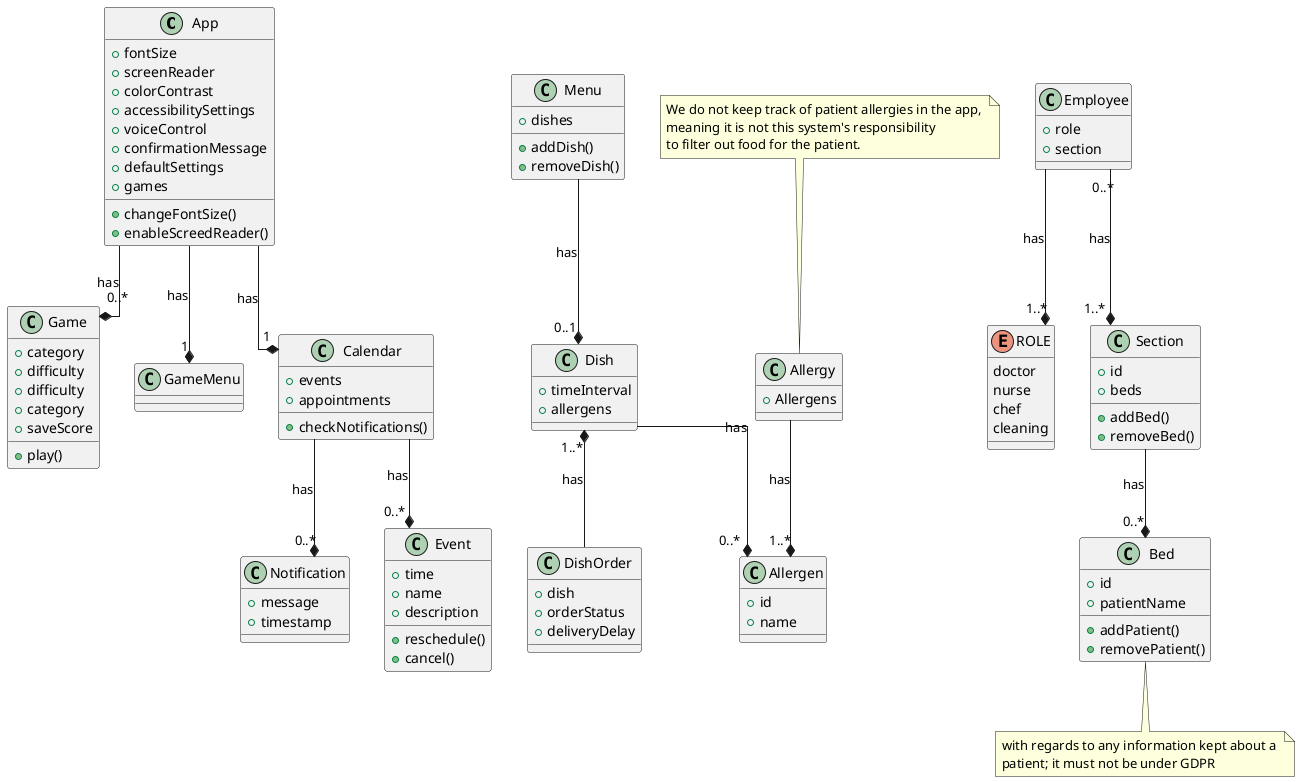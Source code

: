 /'

    Class diagram for Patient Assist Project - SYSDAT F25 

    Crow's Foot Notation:
        Type 	        Symbol
        
        Zero or One 	|o--
        Exactly One 	||--
        Zero or Many 	}o--
        One or Many 	}|--

'/

@startuml
/'!theme cerulean'/
skinparam linetype ortho

class App {
    +fontSize
    +screenReader
    +colorContrast
    +accessibilitySettings
    +voiceControl
    +confirmationMessage
    +defaultSettings
    +games
    +changeFontSize()
    +enableScreedReader()
}

class Menu {
    +dishes
    +addDish()
    +removeDish()
}

class Dish {
    +timeInterval
    +allergens
}

class DishOrder {
    +dish
    +orderStatus
    +deliveryDelay
}

class Allergy {
    +Allergens
}
note top of Allergy
We do not keep track of patient allergies in the app, 
meaning it is not this system's responsibility 
to filter out food for the patient.
end note

class Allergen {
    +id
    +name
}

class Game {
    +category
    +difficulty
}

class GameMenu {
}

class Game {
    +difficulty
    +category
    +play()
    +saveScore
}

class Notification {
    +message
    +timestamp
}

class Calendar {
    +events
    +appointments
    +checkNotifications()
}

class Event {
    +time
    +reschedule()
    +cancel()
    +name
    +description
}

class Employee {
    +role
    +section
}

enum ROLE {
    doctor
    nurse
    chef
    cleaning
}

class Section {
    +id
    +beds
    +addBed()
    +removeBed()
}

class Bed {
    +id
    +patientName
    +addPatient()
    +removePatient()
}
note bottom of Bed
with regards to any information kept about a 
patient; it must not be under GDPR
end note

/' 

    RELATIONS
    
'/

App --* "1" GameMenu : has
App --* "0..*" Game : has
App --* "1" Calendar : has
Allergy --* "1..*" Allergen : has
Dish "1..*" *-- DishOrder : has
Dish --* "0..*" Allergen : has
Calendar --* "0..*" Event : has
Calendar --* "0..*" Notification : has
Section --* "0..*" Bed : has
Menu --* "0..1" Dish : has
Employee --* "1..*" ROLE : has
Employee "0..*" --* "1..*" Section : has

/' 

    NOTES 
    
'/

@enduml

